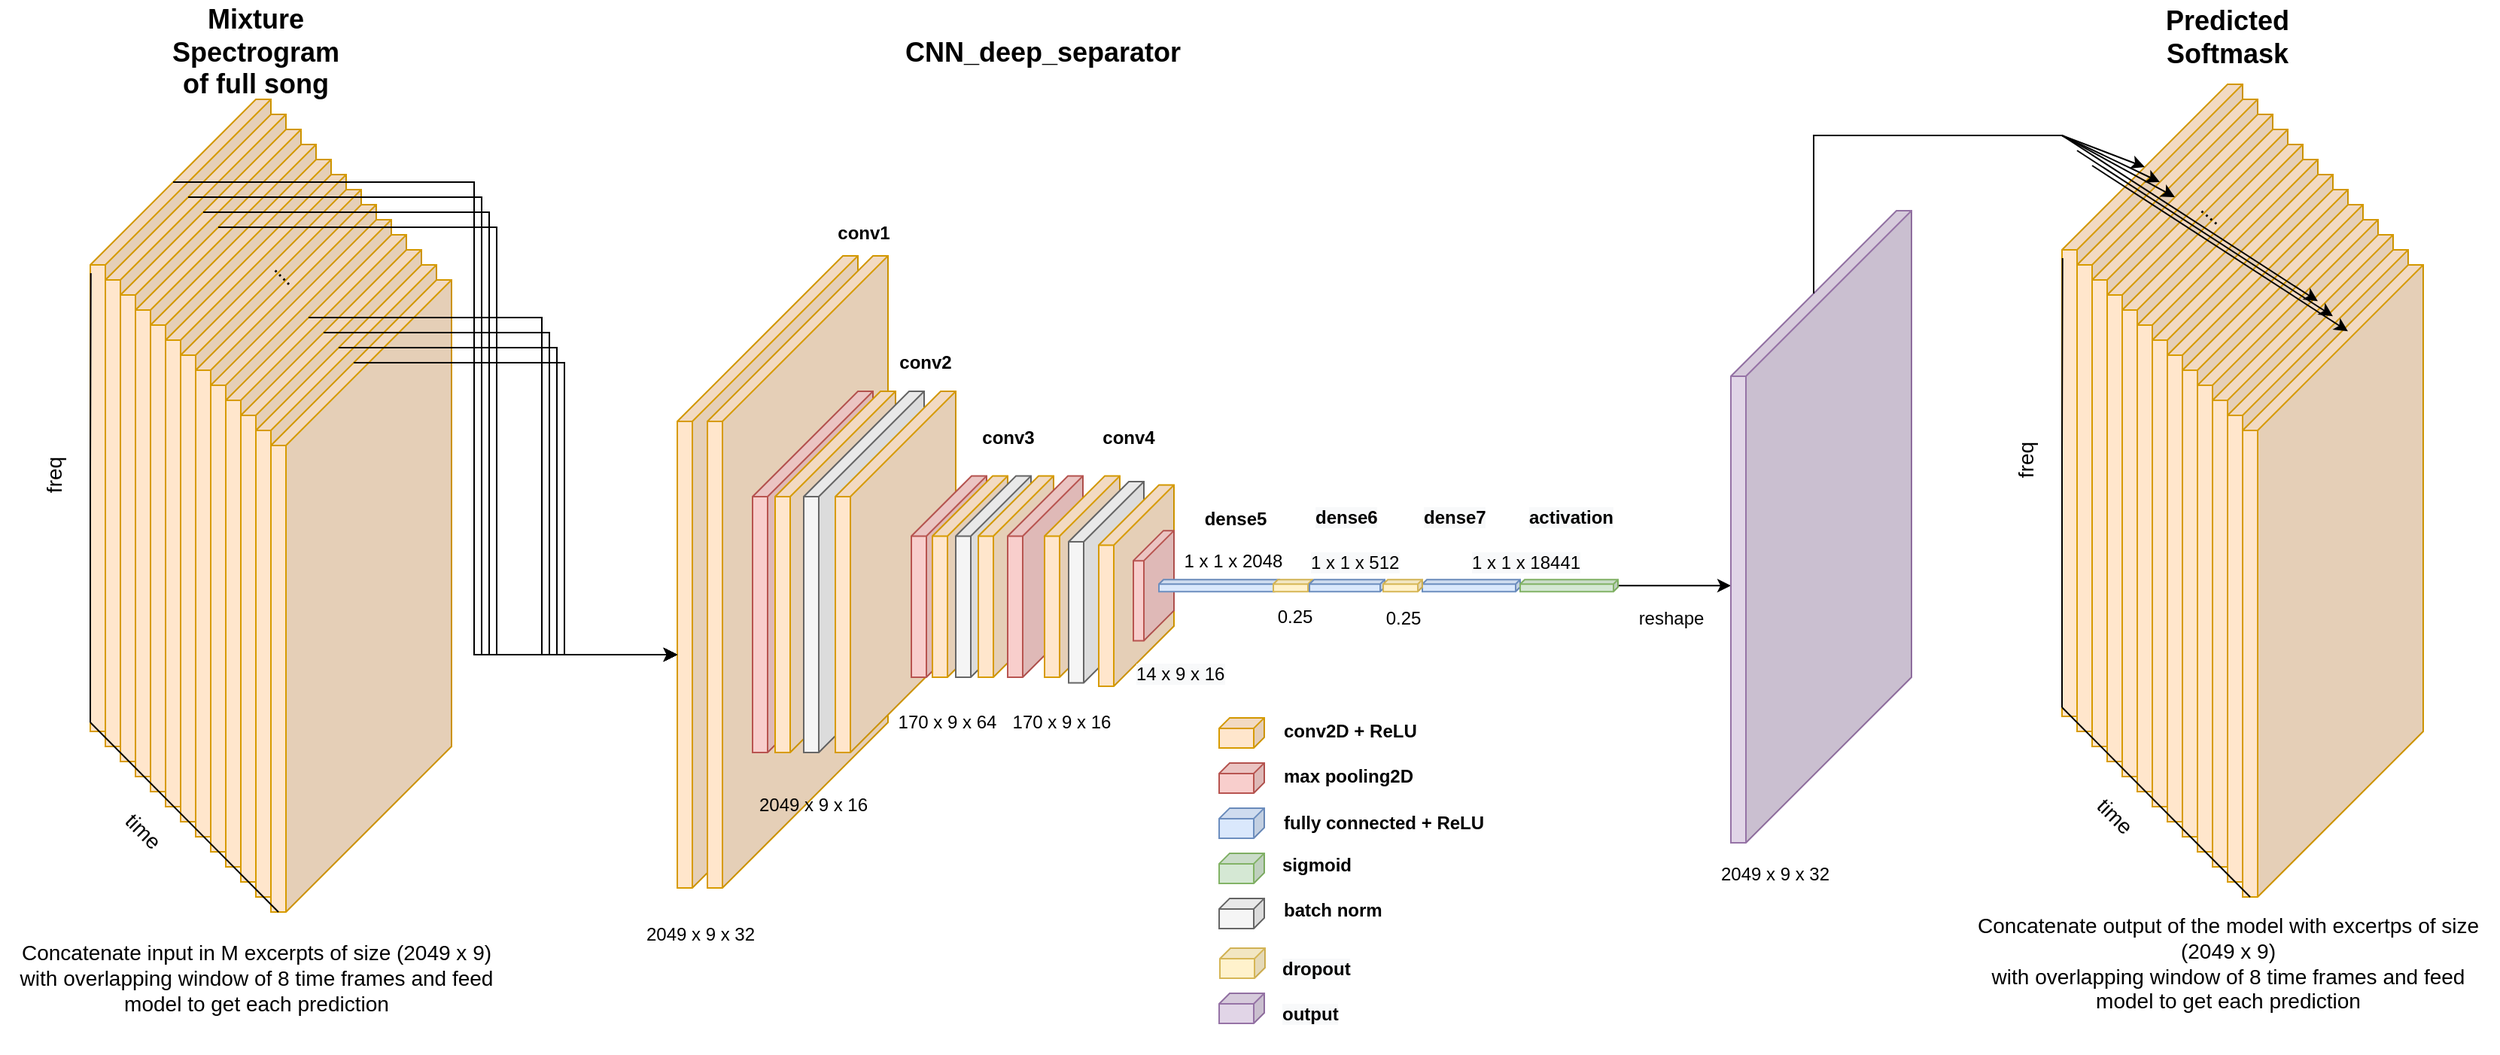 <mxfile version="20.4.0" type="github">
  <diagram id="QJjx0-fPxzvcmYibJWj1" name="Page-1">
    <mxGraphModel dx="3318" dy="2135" grid="1" gridSize="10" guides="1" tooltips="1" connect="1" arrows="1" fold="1" page="1" pageScale="1" pageWidth="1600" pageHeight="1200" math="0" shadow="0">
      <root>
        <mxCell id="0" />
        <mxCell id="1" parent="0" />
        <mxCell id="4f-DMQIj-ya-iA7LCkDa-1" value="" style="shape=cube;whiteSpace=wrap;html=1;boundedLbl=1;backgroundOutline=1;darkOpacity=0.05;darkOpacity2=0.1;size=110;direction=east;flipH=1;fillColor=#ffe6cc;strokeColor=#d79b00;" parent="1" vertex="1">
          <mxGeometry x="380" y="80" width="120" height="420" as="geometry" />
        </mxCell>
        <mxCell id="4f-DMQIj-ya-iA7LCkDa-2" value="" style="shape=cube;whiteSpace=wrap;html=1;boundedLbl=1;backgroundOutline=1;darkOpacity=0.05;darkOpacity2=0.1;size=110;direction=east;flipH=1;fillColor=#ffe6cc;strokeColor=#d79b00;" parent="1" vertex="1">
          <mxGeometry x="400" y="80" width="120" height="420" as="geometry" />
        </mxCell>
        <mxCell id="4f-DMQIj-ya-iA7LCkDa-3" value="" style="shape=cube;whiteSpace=wrap;html=1;boundedLbl=1;backgroundOutline=1;darkOpacity=0.05;darkOpacity2=0.1;size=70;direction=east;flipH=1;fillColor=#f8cecc;strokeColor=#b85450;" parent="1" vertex="1">
          <mxGeometry x="430" y="170" width="80" height="240" as="geometry" />
        </mxCell>
        <mxCell id="4f-DMQIj-ya-iA7LCkDa-4" value="" style="shape=cube;whiteSpace=wrap;html=1;boundedLbl=1;backgroundOutline=1;darkOpacity=0.05;darkOpacity2=0.1;size=70;direction=east;flipH=1;fillColor=#ffe6cc;strokeColor=#d79b00;" parent="1" vertex="1">
          <mxGeometry x="445" y="170" width="80" height="240" as="geometry" />
        </mxCell>
        <mxCell id="4f-DMQIj-ya-iA7LCkDa-5" value="" style="shape=cube;whiteSpace=wrap;html=1;boundedLbl=1;backgroundOutline=1;darkOpacity=0.05;darkOpacity2=0.1;size=70;direction=east;flipH=1;fillColor=#f5f5f5;strokeColor=#666666;fontColor=#333333;" parent="1" vertex="1">
          <mxGeometry x="464" y="170" width="80" height="240" as="geometry" />
        </mxCell>
        <mxCell id="4f-DMQIj-ya-iA7LCkDa-22" value="" style="shape=cube;whiteSpace=wrap;html=1;boundedLbl=1;backgroundOutline=1;darkOpacity=0.05;darkOpacity2=0.1;size=3;direction=east;flipH=1;fillColor=#dae8fc;strokeColor=#6c8ebf;" parent="1" vertex="1">
          <mxGeometry x="875" y="295.14" width="65" height="8" as="geometry" />
        </mxCell>
        <mxCell id="4f-DMQIj-ya-iA7LCkDa-23" value="" style="shape=cube;whiteSpace=wrap;html=1;boundedLbl=1;backgroundOutline=1;darkOpacity=0.05;darkOpacity2=0.1;size=7;direction=east;flipH=1;fillColor=#ffe6cc;strokeColor=#d79b00;" parent="1" vertex="1">
          <mxGeometry x="740" y="386.94" width="30" height="20" as="geometry" />
        </mxCell>
        <mxCell id="4f-DMQIj-ya-iA7LCkDa-24" value="" style="shape=cube;whiteSpace=wrap;html=1;boundedLbl=1;backgroundOutline=1;darkOpacity=0.05;darkOpacity2=0.1;size=7;direction=east;flipH=1;fillColor=#f8cecc;strokeColor=#b85450;" parent="1" vertex="1">
          <mxGeometry x="740" y="416.94" width="30" height="20" as="geometry" />
        </mxCell>
        <mxCell id="4f-DMQIj-ya-iA7LCkDa-26" value="" style="shape=cube;whiteSpace=wrap;html=1;boundedLbl=1;backgroundOutline=1;darkOpacity=0.05;darkOpacity2=0.1;size=7;direction=east;flipH=1;fillColor=#dae8fc;strokeColor=#6c8ebf;" parent="1" vertex="1">
          <mxGeometry x="740" y="446.94" width="30" height="20" as="geometry" />
        </mxCell>
        <mxCell id="4f-DMQIj-ya-iA7LCkDa-28" value="" style="shape=cube;whiteSpace=wrap;html=1;boundedLbl=1;backgroundOutline=1;darkOpacity=0.05;darkOpacity2=0.1;size=7;direction=east;flipH=1;fillColor=#d5e8d4;strokeColor=#82b366;" parent="1" vertex="1">
          <mxGeometry x="740" y="476.94" width="30" height="20" as="geometry" />
        </mxCell>
        <mxCell id="4f-DMQIj-ya-iA7LCkDa-29" value="&lt;b&gt;conv1&lt;/b&gt;" style="text;html=1;strokeColor=none;fillColor=none;align=center;verticalAlign=middle;whiteSpace=wrap;rounded=0;" parent="1" vertex="1">
          <mxGeometry x="484" y="50" width="40" height="30" as="geometry" />
        </mxCell>
        <mxCell id="4f-DMQIj-ya-iA7LCkDa-31" value="&lt;b&gt;conv2&lt;/b&gt;" style="text;html=1;strokeColor=none;fillColor=none;align=center;verticalAlign=middle;whiteSpace=wrap;rounded=0;" parent="1" vertex="1">
          <mxGeometry x="525" y="136" width="40" height="30" as="geometry" />
        </mxCell>
        <mxCell id="4f-DMQIj-ya-iA7LCkDa-32" value="&lt;b&gt;conv3&lt;/b&gt;" style="text;html=1;strokeColor=none;fillColor=none;align=center;verticalAlign=middle;whiteSpace=wrap;rounded=0;" parent="1" vertex="1">
          <mxGeometry x="580" y="186.25" width="40" height="30" as="geometry" />
        </mxCell>
        <mxCell id="4f-DMQIj-ya-iA7LCkDa-33" value="&lt;b&gt;conv4&lt;/b&gt;" style="text;html=1;strokeColor=none;fillColor=none;align=center;verticalAlign=middle;whiteSpace=wrap;rounded=0;" parent="1" vertex="1">
          <mxGeometry x="660" y="186.25" width="40" height="30" as="geometry" />
        </mxCell>
        <mxCell id="4f-DMQIj-ya-iA7LCkDa-35" value="&lt;b&gt;dense5&lt;/b&gt;" style="text;html=1;strokeColor=none;fillColor=none;align=center;verticalAlign=middle;whiteSpace=wrap;rounded=0;" parent="1" vertex="1">
          <mxGeometry x="730.5" y="240" width="40" height="30" as="geometry" />
        </mxCell>
        <mxCell id="4f-DMQIj-ya-iA7LCkDa-38" value="2049 x 9 x 32" style="text;html=1;strokeColor=none;fillColor=none;align=center;verticalAlign=middle;whiteSpace=wrap;rounded=0;" parent="1" vertex="1">
          <mxGeometry x="346" y="516" width="99" height="30" as="geometry" />
        </mxCell>
        <mxCell id="4f-DMQIj-ya-iA7LCkDa-48" value="1 x 1 x 2048" style="text;html=1;strokeColor=none;fillColor=none;align=center;verticalAlign=middle;whiteSpace=wrap;rounded=0;" parent="1" vertex="1">
          <mxGeometry x="700" y="271.13" width="99" height="24" as="geometry" />
        </mxCell>
        <mxCell id="4f-DMQIj-ya-iA7LCkDa-50" value="conv2D + ReLU" style="text;html=1;strokeColor=none;fillColor=none;align=left;verticalAlign=middle;whiteSpace=wrap;rounded=0;fontStyle=1" parent="1" vertex="1">
          <mxGeometry x="781" y="384" width="138" height="23.88" as="geometry" />
        </mxCell>
        <mxCell id="4f-DMQIj-ya-iA7LCkDa-51" value="max pooling2D" style="text;html=1;strokeColor=none;fillColor=none;align=left;verticalAlign=middle;whiteSpace=wrap;rounded=0;fontStyle=1" parent="1" vertex="1">
          <mxGeometry x="781" y="414" width="138" height="23.88" as="geometry" />
        </mxCell>
        <mxCell id="4f-DMQIj-ya-iA7LCkDa-52" value="fully connected + ReLU" style="text;html=1;strokeColor=none;fillColor=none;align=left;verticalAlign=middle;whiteSpace=wrap;rounded=0;fontStyle=1" parent="1" vertex="1">
          <mxGeometry x="781" y="445.06" width="138" height="23.88" as="geometry" />
        </mxCell>
        <mxCell id="4f-DMQIj-ya-iA7LCkDa-53" value="sigmoid" style="text;html=1;strokeColor=none;fillColor=none;align=left;verticalAlign=middle;whiteSpace=wrap;rounded=0;fontStyle=1" parent="1" vertex="1">
          <mxGeometry x="780" y="473.06" width="138" height="23.88" as="geometry" />
        </mxCell>
        <mxCell id="CjmiZZ4pZX1jjcTOvJ7b-1" value="2049 x 9 x 16" style="text;html=1;strokeColor=none;fillColor=none;align=center;verticalAlign=middle;whiteSpace=wrap;rounded=0;" vertex="1" parent="1">
          <mxGeometry x="421" y="430" width="99" height="30" as="geometry" />
        </mxCell>
        <mxCell id="CjmiZZ4pZX1jjcTOvJ7b-2" value="170 x 9 x 64" style="text;html=1;strokeColor=none;fillColor=none;align=center;verticalAlign=middle;whiteSpace=wrap;rounded=0;" vertex="1" parent="1">
          <mxGeometry x="510" y="375" width="99" height="30" as="geometry" />
        </mxCell>
        <mxCell id="CjmiZZ4pZX1jjcTOvJ7b-6" value="" style="shape=cube;whiteSpace=wrap;html=1;boundedLbl=1;backgroundOutline=1;darkOpacity=0.05;darkOpacity2=0.1;size=70;direction=east;flipH=1;fillColor=#ffe6cc;strokeColor=#d79b00;" vertex="1" parent="1">
          <mxGeometry x="485" y="170" width="80" height="240" as="geometry" />
        </mxCell>
        <mxCell id="4f-DMQIj-ya-iA7LCkDa-9" value="" style="shape=cube;whiteSpace=wrap;html=1;boundedLbl=1;backgroundOutline=1;darkOpacity=0.05;darkOpacity2=0.1;size=40;direction=east;flipH=1;fillColor=#f8cecc;strokeColor=#b85450;" parent="1" vertex="1">
          <mxGeometry x="535.5" y="226.25" width="50" height="133.75" as="geometry" />
        </mxCell>
        <mxCell id="CjmiZZ4pZX1jjcTOvJ7b-7" value="" style="shape=cube;whiteSpace=wrap;html=1;boundedLbl=1;backgroundOutline=1;darkOpacity=0.05;darkOpacity2=0.1;size=7;direction=east;flipH=1;fillColor=#f5f5f5;strokeColor=#666666;fontColor=#333333;" vertex="1" parent="1">
          <mxGeometry x="740" y="506.94" width="30" height="20" as="geometry" />
        </mxCell>
        <mxCell id="CjmiZZ4pZX1jjcTOvJ7b-8" value="batch norm" style="text;html=1;strokeColor=none;fillColor=none;align=left;verticalAlign=middle;whiteSpace=wrap;rounded=0;fontStyle=1" vertex="1" parent="1">
          <mxGeometry x="781" y="503.06" width="138" height="23.88" as="geometry" />
        </mxCell>
        <mxCell id="4f-DMQIj-ya-iA7LCkDa-8" value="" style="shape=cube;whiteSpace=wrap;html=1;boundedLbl=1;backgroundOutline=1;darkOpacity=0.05;darkOpacity2=0.1;size=40;direction=east;flipH=1;fillColor=#ffe6cc;strokeColor=#d79b00;" parent="1" vertex="1">
          <mxGeometry x="549.5" y="226.25" width="50" height="133.75" as="geometry" />
        </mxCell>
        <mxCell id="4f-DMQIj-ya-iA7LCkDa-7" value="" style="shape=cube;whiteSpace=wrap;html=1;boundedLbl=1;backgroundOutline=1;darkOpacity=0.05;darkOpacity2=0.1;size=40;direction=east;flipH=1;fillColor=#f5f5f5;strokeColor=#666666;fontColor=#333333;" parent="1" vertex="1">
          <mxGeometry x="565" y="226.25" width="50" height="133.75" as="geometry" />
        </mxCell>
        <mxCell id="CjmiZZ4pZX1jjcTOvJ7b-9" value="" style="shape=cube;whiteSpace=wrap;html=1;boundedLbl=1;backgroundOutline=1;darkOpacity=0.05;darkOpacity2=0.1;size=40;direction=east;flipH=1;fillColor=#ffe6cc;strokeColor=#d79b00;" vertex="1" parent="1">
          <mxGeometry x="580" y="226.25" width="50" height="133.75" as="geometry" />
        </mxCell>
        <mxCell id="4f-DMQIj-ya-iA7LCkDa-6" value="" style="shape=cube;whiteSpace=wrap;html=1;boundedLbl=1;backgroundOutline=1;darkOpacity=0.05;darkOpacity2=0.1;size=40;direction=east;flipH=1;fillColor=#f8cecc;strokeColor=#b85450;" parent="1" vertex="1">
          <mxGeometry x="599.5" y="226.25" width="50" height="133.75" as="geometry" />
        </mxCell>
        <mxCell id="CjmiZZ4pZX1jjcTOvJ7b-13" value="" style="shape=cube;whiteSpace=wrap;html=1;boundedLbl=1;backgroundOutline=1;darkOpacity=0.05;darkOpacity2=0.1;size=40;direction=east;flipH=1;fillColor=#ffe6cc;strokeColor=#d79b00;" vertex="1" parent="1">
          <mxGeometry x="624" y="226.25" width="50" height="133.75" as="geometry" />
        </mxCell>
        <mxCell id="CjmiZZ4pZX1jjcTOvJ7b-16" value="" style="shape=cube;whiteSpace=wrap;html=1;boundedLbl=1;backgroundOutline=1;darkOpacity=0.05;darkOpacity2=0.1;size=40;direction=east;flipH=1;fillColor=#f5f5f5;strokeColor=#666666;fontColor=#333333;" vertex="1" parent="1">
          <mxGeometry x="640" y="230" width="50" height="133.75" as="geometry" />
        </mxCell>
        <mxCell id="CjmiZZ4pZX1jjcTOvJ7b-14" value="" style="shape=cube;whiteSpace=wrap;html=1;boundedLbl=1;backgroundOutline=1;darkOpacity=0.05;darkOpacity2=0.1;size=40;direction=east;flipH=1;fillColor=#ffe6cc;strokeColor=#d79b00;" vertex="1" parent="1">
          <mxGeometry x="660" y="232.26" width="50" height="133.75" as="geometry" />
        </mxCell>
        <mxCell id="CjmiZZ4pZX1jjcTOvJ7b-17" value="170 x 9 x 16" style="text;html=1;strokeColor=none;fillColor=none;align=center;verticalAlign=middle;whiteSpace=wrap;rounded=0;" vertex="1" parent="1">
          <mxGeometry x="585.5" y="375" width="99" height="30" as="geometry" />
        </mxCell>
        <mxCell id="4f-DMQIj-ya-iA7LCkDa-10" value="" style="shape=cube;whiteSpace=wrap;html=1;boundedLbl=1;backgroundOutline=1;darkOpacity=0.05;darkOpacity2=0.1;size=20;direction=east;flipH=1;fillColor=#f8cecc;strokeColor=#b85450;" parent="1" vertex="1">
          <mxGeometry x="683" y="262.57" width="27" height="73.13" as="geometry" />
        </mxCell>
        <mxCell id="CjmiZZ4pZX1jjcTOvJ7b-18" value="&lt;span style=&quot;color: rgb(0, 0, 0); font-family: Helvetica; font-size: 12px; font-style: normal; font-variant-ligatures: normal; font-variant-caps: normal; font-weight: 400; letter-spacing: normal; orphans: 2; text-align: center; text-indent: 0px; text-transform: none; widows: 2; word-spacing: 0px; -webkit-text-stroke-width: 0px; background-color: rgb(248, 249, 250); text-decoration-thickness: initial; text-decoration-style: initial; text-decoration-color: initial; float: none; display: inline !important;&quot;&gt;14 x 9 x 16&lt;/span&gt;" style="text;whiteSpace=wrap;html=1;fontSize=12;fontFamily=Helvetica;fontColor=default;" vertex="1" parent="1">
          <mxGeometry x="683" y="344" width="100" height="40" as="geometry" />
        </mxCell>
        <mxCell id="4f-DMQIj-ya-iA7LCkDa-20" value="" style="shape=cube;whiteSpace=wrap;html=1;boundedLbl=1;backgroundOutline=1;darkOpacity=0.05;darkOpacity2=0.1;size=3;direction=east;flipH=1;fillColor=#dae8fc;strokeColor=#6c8ebf;" parent="1" vertex="1">
          <mxGeometry x="700" y="295.14" width="80" height="8" as="geometry" />
        </mxCell>
        <mxCell id="CjmiZZ4pZX1jjcTOvJ7b-23" value="&lt;b style=&quot;color: rgb(0, 0, 0); font-family: Helvetica; font-size: 12px; font-style: normal; font-variant-ligatures: normal; font-variant-caps: normal; letter-spacing: normal; orphans: 2; text-align: center; text-indent: 0px; text-transform: none; widows: 2; word-spacing: 0px; -webkit-text-stroke-width: 0px; background-color: rgb(248, 249, 250); text-decoration-thickness: initial; text-decoration-style: initial; text-decoration-color: initial;&quot;&gt;dense6&lt;/b&gt;" style="text;whiteSpace=wrap;html=1;fontSize=12;fontFamily=Helvetica;fontColor=default;" vertex="1" parent="1">
          <mxGeometry x="802" y="240" width="70" height="40" as="geometry" />
        </mxCell>
        <mxCell id="CjmiZZ4pZX1jjcTOvJ7b-24" value="&lt;b style=&quot;color: rgb(0, 0, 0); font-family: Helvetica; font-size: 12px; font-style: normal; font-variant-ligatures: normal; font-variant-caps: normal; letter-spacing: normal; orphans: 2; text-align: center; text-indent: 0px; text-transform: none; widows: 2; word-spacing: 0px; -webkit-text-stroke-width: 0px; background-color: rgb(248, 249, 250); text-decoration-thickness: initial; text-decoration-style: initial; text-decoration-color: initial;&quot;&gt;dense7&lt;/b&gt;" style="text;whiteSpace=wrap;html=1;fontSize=12;fontFamily=Helvetica;fontColor=default;" vertex="1" parent="1">
          <mxGeometry x="874" y="240" width="70" height="40" as="geometry" />
        </mxCell>
        <mxCell id="CjmiZZ4pZX1jjcTOvJ7b-27" value="&lt;span style=&quot;color: rgb(0, 0, 0); font-family: Helvetica; font-size: 12px; font-style: normal; font-variant-ligatures: normal; font-variant-caps: normal; font-weight: 400; letter-spacing: normal; orphans: 2; text-align: center; text-indent: 0px; text-transform: none; widows: 2; word-spacing: 0px; -webkit-text-stroke-width: 0px; background-color: rgb(248, 249, 250); text-decoration-thickness: initial; text-decoration-style: initial; text-decoration-color: initial; float: none; display: inline !important;&quot;&gt;1 x 1 x 18441&lt;/span&gt;" style="text;whiteSpace=wrap;html=1;fontSize=12;fontFamily=Helvetica;fontColor=default;" vertex="1" parent="1">
          <mxGeometry x="906" y="270" width="75" height="40" as="geometry" />
        </mxCell>
        <mxCell id="CjmiZZ4pZX1jjcTOvJ7b-36" style="edgeStyle=orthogonalEdgeStyle;rounded=0;orthogonalLoop=1;jettySize=auto;html=1;fontFamily=Helvetica;fontSize=12;fontColor=default;" edge="1" parent="1" source="CjmiZZ4pZX1jjcTOvJ7b-33">
          <mxGeometry relative="1" as="geometry">
            <mxPoint x="1080" y="299.14" as="targetPoint" />
          </mxGeometry>
        </mxCell>
        <mxCell id="CjmiZZ4pZX1jjcTOvJ7b-33" value="" style="shape=cube;whiteSpace=wrap;html=1;boundedLbl=1;backgroundOutline=1;darkOpacity=0.05;darkOpacity2=0.1;size=3;direction=east;flipH=1;fillColor=#d5e8d4;strokeColor=#82b366;" vertex="1" parent="1">
          <mxGeometry x="940" y="295.14" width="65" height="8" as="geometry" />
        </mxCell>
        <mxCell id="CjmiZZ4pZX1jjcTOvJ7b-35" value="&lt;b style=&quot;color: rgb(0, 0, 0); font-family: Helvetica; font-size: 12px; font-style: normal; font-variant-ligatures: normal; font-variant-caps: normal; letter-spacing: normal; orphans: 2; text-align: center; text-indent: 0px; text-transform: none; widows: 2; word-spacing: 0px; -webkit-text-stroke-width: 0px; background-color: rgb(248, 249, 250); text-decoration-thickness: initial; text-decoration-style: initial; text-decoration-color: initial;&quot;&gt;activation&lt;/b&gt;" style="text;whiteSpace=wrap;html=1;fontSize=12;fontFamily=Helvetica;fontColor=default;" vertex="1" parent="1">
          <mxGeometry x="944" y="240" width="70" height="40" as="geometry" />
        </mxCell>
        <mxCell id="CjmiZZ4pZX1jjcTOvJ7b-37" value="reshape" style="text;html=1;align=center;verticalAlign=middle;resizable=0;points=[];autosize=1;strokeColor=none;fillColor=none;fontSize=12;fontFamily=Helvetica;fontColor=default;" vertex="1" parent="1">
          <mxGeometry x="1005" y="305.7" width="70" height="30" as="geometry" />
        </mxCell>
        <mxCell id="CjmiZZ4pZX1jjcTOvJ7b-38" value="" style="shape=cube;whiteSpace=wrap;html=1;boundedLbl=1;backgroundOutline=1;darkOpacity=0.05;darkOpacity2=0.1;size=110;direction=east;flipH=1;fillColor=#e1d5e7;strokeColor=#9673a6;" vertex="1" parent="1">
          <mxGeometry x="1080" y="50" width="120" height="420" as="geometry" />
        </mxCell>
        <mxCell id="CjmiZZ4pZX1jjcTOvJ7b-39" value="" style="shape=cube;whiteSpace=wrap;html=1;boundedLbl=1;backgroundOutline=1;darkOpacity=0.05;darkOpacity2=0.1;size=7;direction=east;flipH=1;fillColor=#e1d5e7;strokeColor=#9673a6;" vertex="1" parent="1">
          <mxGeometry x="740" y="570" width="30" height="20" as="geometry" />
        </mxCell>
        <mxCell id="CjmiZZ4pZX1jjcTOvJ7b-40" value="&lt;span style=&quot;color: rgb(0, 0, 0); font-family: Helvetica; font-size: 12px; font-style: normal; font-variant-ligatures: normal; font-variant-caps: normal; font-weight: 700; letter-spacing: normal; orphans: 2; text-align: left; text-indent: 0px; text-transform: none; widows: 2; word-spacing: 0px; -webkit-text-stroke-width: 0px; background-color: rgb(248, 249, 250); text-decoration-thickness: initial; text-decoration-style: initial; text-decoration-color: initial; float: none; display: inline !important;&quot;&gt;output&lt;/span&gt;" style="text;whiteSpace=wrap;html=1;fontSize=12;fontFamily=Helvetica;fontColor=default;" vertex="1" parent="1">
          <mxGeometry x="780" y="570" width="100" height="40" as="geometry" />
        </mxCell>
        <mxCell id="CjmiZZ4pZX1jjcTOvJ7b-42" value="" style="shape=cube;whiteSpace=wrap;html=1;boundedLbl=1;backgroundOutline=1;darkOpacity=0.05;darkOpacity2=0.1;size=3;direction=east;flipH=1;fillColor=#fff2cc;strokeColor=#d6b656;" vertex="1" parent="1">
          <mxGeometry x="776" y="295.14" width="26" height="8" as="geometry" />
        </mxCell>
        <mxCell id="CjmiZZ4pZX1jjcTOvJ7b-22" value="&lt;span style=&quot;color: rgb(0, 0, 0); font-family: Helvetica; font-size: 12px; font-style: normal; font-variant-ligatures: normal; font-variant-caps: normal; font-weight: 400; letter-spacing: normal; orphans: 2; text-align: center; text-indent: 0px; text-transform: none; widows: 2; word-spacing: 0px; -webkit-text-stroke-width: 0px; background-color: rgb(248, 249, 250); text-decoration-thickness: initial; text-decoration-style: initial; text-decoration-color: initial; float: none; display: inline !important;&quot;&gt;1 x 1 x 512&lt;/span&gt;" style="text;whiteSpace=wrap;html=1;fontSize=12;fontFamily=Helvetica;fontColor=default;" vertex="1" parent="1">
          <mxGeometry x="799" y="270" width="100" height="20" as="geometry" />
        </mxCell>
        <mxCell id="4f-DMQIj-ya-iA7LCkDa-21" value="" style="shape=cube;whiteSpace=wrap;html=1;boundedLbl=1;backgroundOutline=1;darkOpacity=0.05;darkOpacity2=0.1;size=3;direction=east;flipH=1;fillColor=#dae8fc;strokeColor=#6c8ebf;" parent="1" vertex="1">
          <mxGeometry x="800" y="295.14" width="50" height="8" as="geometry" />
        </mxCell>
        <mxCell id="CjmiZZ4pZX1jjcTOvJ7b-43" value="" style="shape=cube;whiteSpace=wrap;html=1;boundedLbl=1;backgroundOutline=1;darkOpacity=0.05;darkOpacity2=0.1;size=7;direction=east;flipH=1;fillColor=#fff2cc;strokeColor=#d6b656;" vertex="1" parent="1">
          <mxGeometry x="740.5" y="540" width="30" height="20" as="geometry" />
        </mxCell>
        <mxCell id="CjmiZZ4pZX1jjcTOvJ7b-44" value="&lt;span style=&quot;color: rgb(0, 0, 0); font-family: Helvetica; font-size: 12px; font-style: normal; font-variant-ligatures: normal; font-variant-caps: normal; font-weight: 700; letter-spacing: normal; orphans: 2; text-align: left; text-indent: 0px; text-transform: none; widows: 2; word-spacing: 0px; -webkit-text-stroke-width: 0px; background-color: rgb(248, 249, 250); text-decoration-thickness: initial; text-decoration-style: initial; text-decoration-color: initial; float: none; display: inline !important;&quot;&gt;dropout&lt;/span&gt;" style="text;whiteSpace=wrap;html=1;fontSize=12;fontFamily=Helvetica;fontColor=default;" vertex="1" parent="1">
          <mxGeometry x="780" y="540" width="100" height="40" as="geometry" />
        </mxCell>
        <mxCell id="CjmiZZ4pZX1jjcTOvJ7b-45" value="" style="shape=cube;whiteSpace=wrap;html=1;boundedLbl=1;backgroundOutline=1;darkOpacity=0.05;darkOpacity2=0.1;size=3;direction=east;flipH=1;fillColor=#fff2cc;strokeColor=#d6b656;" vertex="1" parent="1">
          <mxGeometry x="849" y="295.13" width="26" height="8" as="geometry" />
        </mxCell>
        <mxCell id="CjmiZZ4pZX1jjcTOvJ7b-46" value="0.25" style="text;html=1;align=center;verticalAlign=middle;resizable=0;points=[];autosize=1;strokeColor=none;fillColor=none;fontSize=12;fontFamily=Helvetica;fontColor=default;" vertex="1" parent="1">
          <mxGeometry x="765" y="305" width="50" height="30" as="geometry" />
        </mxCell>
        <mxCell id="CjmiZZ4pZX1jjcTOvJ7b-47" value="0.25" style="text;html=1;align=center;verticalAlign=middle;resizable=0;points=[];autosize=1;strokeColor=none;fillColor=none;fontSize=12;fontFamily=Helvetica;fontColor=default;" vertex="1" parent="1">
          <mxGeometry x="837" y="305.7" width="50" height="30" as="geometry" />
        </mxCell>
        <mxCell id="CjmiZZ4pZX1jjcTOvJ7b-48" value="" style="shape=cube;whiteSpace=wrap;html=1;boundedLbl=1;backgroundOutline=1;darkOpacity=0.05;darkOpacity2=0.1;size=110;direction=east;flipH=1;fillColor=#ffe6cc;strokeColor=#d79b00;" vertex="1" parent="1">
          <mxGeometry x="-10" y="-24.0" width="120" height="420" as="geometry" />
        </mxCell>
        <mxCell id="CjmiZZ4pZX1jjcTOvJ7b-67" value="" style="shape=cube;whiteSpace=wrap;html=1;boundedLbl=1;backgroundOutline=1;darkOpacity=0.05;darkOpacity2=0.1;size=110;direction=east;flipH=1;fillColor=#ffe6cc;strokeColor=#d79b00;" vertex="1" parent="1">
          <mxGeometry y="-14.0" width="120" height="420" as="geometry" />
        </mxCell>
        <mxCell id="CjmiZZ4pZX1jjcTOvJ7b-68" value="" style="shape=cube;whiteSpace=wrap;html=1;boundedLbl=1;backgroundOutline=1;darkOpacity=0.05;darkOpacity2=0.1;size=110;direction=east;flipH=1;fillColor=#ffe6cc;strokeColor=#d79b00;" vertex="1" parent="1">
          <mxGeometry x="10" y="-4.0" width="120" height="420" as="geometry" />
        </mxCell>
        <mxCell id="CjmiZZ4pZX1jjcTOvJ7b-69" value="" style="shape=cube;whiteSpace=wrap;html=1;boundedLbl=1;backgroundOutline=1;darkOpacity=0.05;darkOpacity2=0.1;size=110;direction=east;flipH=1;fillColor=#ffe6cc;strokeColor=#d79b00;" vertex="1" parent="1">
          <mxGeometry x="20" y="6.0" width="120" height="420" as="geometry" />
        </mxCell>
        <mxCell id="CjmiZZ4pZX1jjcTOvJ7b-70" value="" style="shape=cube;whiteSpace=wrap;html=1;boundedLbl=1;backgroundOutline=1;darkOpacity=0.05;darkOpacity2=0.1;size=110;direction=east;flipH=1;fillColor=#ffe6cc;strokeColor=#d79b00;" vertex="1" parent="1">
          <mxGeometry x="30" y="16.0" width="120" height="420" as="geometry" />
        </mxCell>
        <mxCell id="CjmiZZ4pZX1jjcTOvJ7b-71" value="" style="shape=cube;whiteSpace=wrap;html=1;boundedLbl=1;backgroundOutline=1;darkOpacity=0.05;darkOpacity2=0.1;size=110;direction=east;flipH=1;fillColor=#ffe6cc;strokeColor=#d79b00;" vertex="1" parent="1">
          <mxGeometry x="40" y="26.0" width="120" height="420" as="geometry" />
        </mxCell>
        <mxCell id="CjmiZZ4pZX1jjcTOvJ7b-72" value="" style="shape=cube;whiteSpace=wrap;html=1;boundedLbl=1;backgroundOutline=1;darkOpacity=0.05;darkOpacity2=0.1;size=110;direction=east;flipH=1;fillColor=#ffe6cc;strokeColor=#d79b00;" vertex="1" parent="1">
          <mxGeometry x="50" y="36.0" width="120" height="420" as="geometry" />
        </mxCell>
        <mxCell id="CjmiZZ4pZX1jjcTOvJ7b-73" value="" style="shape=cube;whiteSpace=wrap;html=1;boundedLbl=1;backgroundOutline=1;darkOpacity=0.05;darkOpacity2=0.1;size=110;direction=east;flipH=1;fillColor=#ffe6cc;strokeColor=#d79b00;" vertex="1" parent="1">
          <mxGeometry x="60" y="46.0" width="120" height="420" as="geometry" />
        </mxCell>
        <mxCell id="CjmiZZ4pZX1jjcTOvJ7b-74" value="" style="shape=cube;whiteSpace=wrap;html=1;boundedLbl=1;backgroundOutline=1;darkOpacity=0.05;darkOpacity2=0.1;size=110;direction=east;flipH=1;fillColor=#ffe6cc;strokeColor=#d79b00;" vertex="1" parent="1">
          <mxGeometry x="70" y="56.0" width="120" height="420" as="geometry" />
        </mxCell>
        <mxCell id="CjmiZZ4pZX1jjcTOvJ7b-75" value="" style="shape=cube;whiteSpace=wrap;html=1;boundedLbl=1;backgroundOutline=1;darkOpacity=0.05;darkOpacity2=0.1;size=110;direction=east;flipH=1;fillColor=#ffe6cc;strokeColor=#d79b00;" vertex="1" parent="1">
          <mxGeometry x="80" y="66.0" width="120" height="420" as="geometry" />
        </mxCell>
        <mxCell id="CjmiZZ4pZX1jjcTOvJ7b-76" value="" style="shape=cube;whiteSpace=wrap;html=1;boundedLbl=1;backgroundOutline=1;darkOpacity=0.05;darkOpacity2=0.1;size=110;direction=east;flipH=1;fillColor=#ffe6cc;strokeColor=#d79b00;" vertex="1" parent="1">
          <mxGeometry x="90" y="76.0" width="120" height="420" as="geometry" />
        </mxCell>
        <mxCell id="CjmiZZ4pZX1jjcTOvJ7b-77" value="" style="shape=cube;whiteSpace=wrap;html=1;boundedLbl=1;backgroundOutline=1;darkOpacity=0.05;darkOpacity2=0.1;size=110;direction=east;flipH=1;fillColor=#ffe6cc;strokeColor=#d79b00;" vertex="1" parent="1">
          <mxGeometry x="100" y="86.0" width="120" height="420" as="geometry" />
        </mxCell>
        <mxCell id="CjmiZZ4pZX1jjcTOvJ7b-78" value="" style="shape=cube;whiteSpace=wrap;html=1;boundedLbl=1;backgroundOutline=1;darkOpacity=0.05;darkOpacity2=0.1;size=110;direction=east;flipH=1;fillColor=#ffe6cc;strokeColor=#d79b00;" vertex="1" parent="1">
          <mxGeometry x="110" y="96.0" width="120" height="420" as="geometry" />
        </mxCell>
        <mxCell id="CjmiZZ4pZX1jjcTOvJ7b-79" value="&lt;b&gt;&lt;font style=&quot;font-size: 18px;&quot;&gt;Mixture Spectrogram of full song&lt;/font&gt;&lt;/b&gt;" style="text;html=1;strokeColor=none;fillColor=none;align=center;verticalAlign=middle;whiteSpace=wrap;rounded=0;" vertex="1" parent="1">
          <mxGeometry x="40" y="-80" width="120" height="50" as="geometry" />
        </mxCell>
        <mxCell id="CjmiZZ4pZX1jjcTOvJ7b-80" value="&lt;font style=&quot;font-size: 14px;&quot;&gt;freq&lt;/font&gt;" style="text;html=1;align=center;verticalAlign=middle;resizable=0;points=[];autosize=1;strokeColor=none;fillColor=none;fontSize=18;fontFamily=Helvetica;fontColor=default;rotation=-90;" vertex="1" parent="1">
          <mxGeometry x="-60" y="206" width="50" height="40" as="geometry" />
        </mxCell>
        <mxCell id="CjmiZZ4pZX1jjcTOvJ7b-83" value="time" style="text;html=1;align=center;verticalAlign=middle;resizable=0;points=[];autosize=1;strokeColor=none;fillColor=none;fontSize=14;fontFamily=Helvetica;fontColor=default;rotation=45;" vertex="1" parent="1">
          <mxGeometry y="446.94" width="50" height="30" as="geometry" />
        </mxCell>
        <mxCell id="CjmiZZ4pZX1jjcTOvJ7b-84" value="Concatenate input in M excerpts of size (2049 x 9)&lt;br&gt;with overlapping window of 8 time frames and feed &lt;br&gt;model to get each prediction" style="text;html=1;align=center;verticalAlign=middle;resizable=0;points=[];autosize=1;strokeColor=none;fillColor=none;fontSize=14;fontFamily=Helvetica;fontColor=default;" vertex="1" parent="1">
          <mxGeometry x="-70" y="530" width="340" height="60" as="geometry" />
        </mxCell>
        <mxCell id="CjmiZZ4pZX1jjcTOvJ7b-85" style="edgeStyle=orthogonalEdgeStyle;rounded=0;orthogonalLoop=1;jettySize=auto;html=1;exitX=0;exitY=0;exitDx=65;exitDy=55;exitPerimeter=0;entryX=0;entryY=0;entryDx=120;entryDy=265;entryPerimeter=0;fontFamily=Helvetica;fontSize=14;fontColor=default;" edge="1" parent="1" source="CjmiZZ4pZX1jjcTOvJ7b-48" target="4f-DMQIj-ya-iA7LCkDa-1">
          <mxGeometry relative="1" as="geometry" />
        </mxCell>
        <mxCell id="CjmiZZ4pZX1jjcTOvJ7b-87" style="edgeStyle=orthogonalEdgeStyle;rounded=0;orthogonalLoop=1;jettySize=auto;html=1;exitX=0;exitY=0;exitDx=65;exitDy=55;exitPerimeter=0;entryX=0;entryY=0;entryDx=120;entryDy=265;entryPerimeter=0;fontFamily=Helvetica;fontSize=14;fontColor=default;" edge="1" parent="1" source="CjmiZZ4pZX1jjcTOvJ7b-67" target="4f-DMQIj-ya-iA7LCkDa-1">
          <mxGeometry relative="1" as="geometry" />
        </mxCell>
        <mxCell id="CjmiZZ4pZX1jjcTOvJ7b-88" value="...." style="text;html=1;align=center;verticalAlign=middle;resizable=0;points=[];autosize=1;strokeColor=none;fillColor=none;fontSize=14;fontFamily=Helvetica;fontColor=default;rotation=45;" vertex="1" parent="1">
          <mxGeometry x="100" y="76" width="40" height="30" as="geometry" />
        </mxCell>
        <mxCell id="CjmiZZ4pZX1jjcTOvJ7b-92" style="edgeStyle=orthogonalEdgeStyle;rounded=0;orthogonalLoop=1;jettySize=auto;html=1;exitX=0;exitY=0;exitDx=65;exitDy=55;exitPerimeter=0;entryX=0;entryY=0;entryDx=120;entryDy=265;entryPerimeter=0;fontFamily=Helvetica;fontSize=14;fontColor=default;" edge="1" parent="1" source="CjmiZZ4pZX1jjcTOvJ7b-78" target="4f-DMQIj-ya-iA7LCkDa-1">
          <mxGeometry relative="1" as="geometry" />
        </mxCell>
        <mxCell id="CjmiZZ4pZX1jjcTOvJ7b-91" style="edgeStyle=orthogonalEdgeStyle;rounded=0;orthogonalLoop=1;jettySize=auto;html=1;exitX=0;exitY=0;exitDx=65;exitDy=55;exitPerimeter=0;entryX=0;entryY=0;entryDx=120;entryDy=265;entryPerimeter=0;fontFamily=Helvetica;fontSize=14;fontColor=default;" edge="1" parent="1" source="CjmiZZ4pZX1jjcTOvJ7b-77" target="4f-DMQIj-ya-iA7LCkDa-1">
          <mxGeometry relative="1" as="geometry" />
        </mxCell>
        <mxCell id="CjmiZZ4pZX1jjcTOvJ7b-90" style="edgeStyle=orthogonalEdgeStyle;rounded=0;orthogonalLoop=1;jettySize=auto;html=1;exitX=0;exitY=0;exitDx=65;exitDy=55;exitPerimeter=0;entryX=0;entryY=0;entryDx=120;entryDy=265;entryPerimeter=0;fontFamily=Helvetica;fontSize=14;fontColor=default;" edge="1" parent="1" source="CjmiZZ4pZX1jjcTOvJ7b-76" target="4f-DMQIj-ya-iA7LCkDa-1">
          <mxGeometry relative="1" as="geometry" />
        </mxCell>
        <mxCell id="CjmiZZ4pZX1jjcTOvJ7b-89" style="edgeStyle=orthogonalEdgeStyle;rounded=0;orthogonalLoop=1;jettySize=auto;html=1;exitX=0;exitY=0;exitDx=65;exitDy=55;exitPerimeter=0;entryX=0;entryY=0;entryDx=120;entryDy=265;entryPerimeter=0;fontFamily=Helvetica;fontSize=14;fontColor=default;" edge="1" parent="1" source="CjmiZZ4pZX1jjcTOvJ7b-75" target="4f-DMQIj-ya-iA7LCkDa-1">
          <mxGeometry relative="1" as="geometry" />
        </mxCell>
        <mxCell id="CjmiZZ4pZX1jjcTOvJ7b-93" style="edgeStyle=orthogonalEdgeStyle;rounded=0;orthogonalLoop=1;jettySize=auto;html=1;exitX=0;exitY=0;exitDx=65;exitDy=55;exitPerimeter=0;entryX=0;entryY=0;entryDx=120;entryDy=265;entryPerimeter=0;fontFamily=Helvetica;fontSize=14;fontColor=default;" edge="1" parent="1" source="CjmiZZ4pZX1jjcTOvJ7b-69" target="4f-DMQIj-ya-iA7LCkDa-1">
          <mxGeometry relative="1" as="geometry" />
        </mxCell>
        <mxCell id="CjmiZZ4pZX1jjcTOvJ7b-94" style="edgeStyle=orthogonalEdgeStyle;rounded=0;orthogonalLoop=1;jettySize=auto;html=1;exitX=0;exitY=0;exitDx=65;exitDy=55;exitPerimeter=0;entryX=0;entryY=0;entryDx=120;entryDy=265;entryPerimeter=0;fontFamily=Helvetica;fontSize=14;fontColor=default;" edge="1" parent="1" source="CjmiZZ4pZX1jjcTOvJ7b-68" target="4f-DMQIj-ya-iA7LCkDa-1">
          <mxGeometry relative="1" as="geometry" />
        </mxCell>
        <mxCell id="CjmiZZ4pZX1jjcTOvJ7b-95" value="" style="endArrow=none;html=1;rounded=0;fontFamily=Helvetica;fontSize=14;fontColor=default;entryX=0.997;entryY=0.275;entryDx=0;entryDy=0;entryPerimeter=0;" edge="1" parent="1" target="CjmiZZ4pZX1jjcTOvJ7b-48">
          <mxGeometry width="50" height="50" relative="1" as="geometry">
            <mxPoint x="-10" y="390" as="sourcePoint" />
            <mxPoint x="680" y="250" as="targetPoint" />
            <Array as="points">
              <mxPoint x="-10" y="220" />
            </Array>
          </mxGeometry>
        </mxCell>
        <mxCell id="CjmiZZ4pZX1jjcTOvJ7b-96" value="" style="endArrow=none;html=1;rounded=0;fontFamily=Helvetica;fontSize=14;fontColor=default;entryX=0;entryY=0;entryDx=115;entryDy=420;entryPerimeter=0;" edge="1" parent="1" target="CjmiZZ4pZX1jjcTOvJ7b-78">
          <mxGeometry width="50" height="50" relative="1" as="geometry">
            <mxPoint x="-10" y="390" as="sourcePoint" />
            <mxPoint x="680" y="250" as="targetPoint" />
          </mxGeometry>
        </mxCell>
        <mxCell id="CjmiZZ4pZX1jjcTOvJ7b-97" value="&lt;b&gt;&lt;font style=&quot;font-size: 18px;&quot;&gt;CNN_deep_separator&lt;/font&gt;&lt;/b&gt;" style="text;html=1;strokeColor=none;fillColor=none;align=center;verticalAlign=middle;whiteSpace=wrap;rounded=0;" vertex="1" parent="1">
          <mxGeometry x="563" y="-80" width="120" height="50" as="geometry" />
        </mxCell>
        <mxCell id="CjmiZZ4pZX1jjcTOvJ7b-98" value="" style="shape=cube;whiteSpace=wrap;html=1;boundedLbl=1;backgroundOutline=1;darkOpacity=0.05;darkOpacity2=0.1;size=110;direction=east;flipH=1;fillColor=#ffe6cc;strokeColor=#d79b00;" vertex="1" parent="1">
          <mxGeometry x="1300" y="-34.0" width="120" height="420" as="geometry" />
        </mxCell>
        <mxCell id="CjmiZZ4pZX1jjcTOvJ7b-99" value="" style="shape=cube;whiteSpace=wrap;html=1;boundedLbl=1;backgroundOutline=1;darkOpacity=0.05;darkOpacity2=0.1;size=110;direction=east;flipH=1;fillColor=#ffe6cc;strokeColor=#d79b00;" vertex="1" parent="1">
          <mxGeometry x="1310" y="-24.0" width="120" height="420" as="geometry" />
        </mxCell>
        <mxCell id="CjmiZZ4pZX1jjcTOvJ7b-100" value="" style="shape=cube;whiteSpace=wrap;html=1;boundedLbl=1;backgroundOutline=1;darkOpacity=0.05;darkOpacity2=0.1;size=110;direction=east;flipH=1;fillColor=#ffe6cc;strokeColor=#d79b00;" vertex="1" parent="1">
          <mxGeometry x="1320" y="-14.0" width="120" height="420" as="geometry" />
        </mxCell>
        <mxCell id="CjmiZZ4pZX1jjcTOvJ7b-101" value="" style="shape=cube;whiteSpace=wrap;html=1;boundedLbl=1;backgroundOutline=1;darkOpacity=0.05;darkOpacity2=0.1;size=110;direction=east;flipH=1;fillColor=#ffe6cc;strokeColor=#d79b00;" vertex="1" parent="1">
          <mxGeometry x="1330" y="-4.0" width="120" height="420" as="geometry" />
        </mxCell>
        <mxCell id="CjmiZZ4pZX1jjcTOvJ7b-102" value="" style="shape=cube;whiteSpace=wrap;html=1;boundedLbl=1;backgroundOutline=1;darkOpacity=0.05;darkOpacity2=0.1;size=110;direction=east;flipH=1;fillColor=#ffe6cc;strokeColor=#d79b00;" vertex="1" parent="1">
          <mxGeometry x="1340" y="6.0" width="120" height="420" as="geometry" />
        </mxCell>
        <mxCell id="CjmiZZ4pZX1jjcTOvJ7b-103" value="" style="shape=cube;whiteSpace=wrap;html=1;boundedLbl=1;backgroundOutline=1;darkOpacity=0.05;darkOpacity2=0.1;size=110;direction=east;flipH=1;fillColor=#ffe6cc;strokeColor=#d79b00;" vertex="1" parent="1">
          <mxGeometry x="1350" y="16.0" width="120" height="420" as="geometry" />
        </mxCell>
        <mxCell id="CjmiZZ4pZX1jjcTOvJ7b-104" value="" style="shape=cube;whiteSpace=wrap;html=1;boundedLbl=1;backgroundOutline=1;darkOpacity=0.05;darkOpacity2=0.1;size=110;direction=east;flipH=1;fillColor=#ffe6cc;strokeColor=#d79b00;" vertex="1" parent="1">
          <mxGeometry x="1360" y="26.0" width="120" height="420" as="geometry" />
        </mxCell>
        <mxCell id="CjmiZZ4pZX1jjcTOvJ7b-105" value="" style="shape=cube;whiteSpace=wrap;html=1;boundedLbl=1;backgroundOutline=1;darkOpacity=0.05;darkOpacity2=0.1;size=110;direction=east;flipH=1;fillColor=#ffe6cc;strokeColor=#d79b00;" vertex="1" parent="1">
          <mxGeometry x="1370" y="36.0" width="120" height="420" as="geometry" />
        </mxCell>
        <mxCell id="CjmiZZ4pZX1jjcTOvJ7b-106" value="" style="shape=cube;whiteSpace=wrap;html=1;boundedLbl=1;backgroundOutline=1;darkOpacity=0.05;darkOpacity2=0.1;size=110;direction=east;flipH=1;fillColor=#ffe6cc;strokeColor=#d79b00;" vertex="1" parent="1">
          <mxGeometry x="1380" y="46.0" width="120" height="420" as="geometry" />
        </mxCell>
        <mxCell id="CjmiZZ4pZX1jjcTOvJ7b-107" value="" style="shape=cube;whiteSpace=wrap;html=1;boundedLbl=1;backgroundOutline=1;darkOpacity=0.05;darkOpacity2=0.1;size=110;direction=east;flipH=1;fillColor=#ffe6cc;strokeColor=#d79b00;" vertex="1" parent="1">
          <mxGeometry x="1390" y="56.0" width="120" height="420" as="geometry" />
        </mxCell>
        <mxCell id="CjmiZZ4pZX1jjcTOvJ7b-108" value="" style="shape=cube;whiteSpace=wrap;html=1;boundedLbl=1;backgroundOutline=1;darkOpacity=0.05;darkOpacity2=0.1;size=110;direction=east;flipH=1;fillColor=#ffe6cc;strokeColor=#d79b00;" vertex="1" parent="1">
          <mxGeometry x="1400" y="66.0" width="120" height="420" as="geometry" />
        </mxCell>
        <mxCell id="CjmiZZ4pZX1jjcTOvJ7b-109" value="" style="shape=cube;whiteSpace=wrap;html=1;boundedLbl=1;backgroundOutline=1;darkOpacity=0.05;darkOpacity2=0.1;size=110;direction=east;flipH=1;fillColor=#ffe6cc;strokeColor=#d79b00;" vertex="1" parent="1">
          <mxGeometry x="1410" y="76.0" width="120" height="420" as="geometry" />
        </mxCell>
        <mxCell id="CjmiZZ4pZX1jjcTOvJ7b-110" value="" style="shape=cube;whiteSpace=wrap;html=1;boundedLbl=1;backgroundOutline=1;darkOpacity=0.05;darkOpacity2=0.1;size=110;direction=east;flipH=1;fillColor=#ffe6cc;strokeColor=#d79b00;" vertex="1" parent="1">
          <mxGeometry x="1420" y="86.0" width="120" height="420" as="geometry" />
        </mxCell>
        <mxCell id="CjmiZZ4pZX1jjcTOvJ7b-111" value="&lt;b&gt;&lt;font style=&quot;font-size: 18px;&quot;&gt;Predicted Softmask&lt;/font&gt;&lt;/b&gt;" style="text;html=1;strokeColor=none;fillColor=none;align=center;verticalAlign=middle;whiteSpace=wrap;rounded=0;" vertex="1" parent="1">
          <mxGeometry x="1350" y="-90" width="120" height="50" as="geometry" />
        </mxCell>
        <mxCell id="CjmiZZ4pZX1jjcTOvJ7b-112" value="&lt;font style=&quot;font-size: 14px;&quot;&gt;freq&lt;/font&gt;" style="text;html=1;align=center;verticalAlign=middle;resizable=0;points=[];autosize=1;strokeColor=none;fillColor=none;fontSize=18;fontFamily=Helvetica;fontColor=default;rotation=-90;" vertex="1" parent="1">
          <mxGeometry x="1250" y="196" width="50" height="40" as="geometry" />
        </mxCell>
        <mxCell id="CjmiZZ4pZX1jjcTOvJ7b-113" value="time" style="text;html=1;align=center;verticalAlign=middle;resizable=0;points=[];autosize=1;strokeColor=none;fillColor=none;fontSize=14;fontFamily=Helvetica;fontColor=default;rotation=45;" vertex="1" parent="1">
          <mxGeometry x="1310" y="436.94" width="50" height="30" as="geometry" />
        </mxCell>
        <mxCell id="CjmiZZ4pZX1jjcTOvJ7b-114" value="Concatenate output of the model with excertps of size &lt;br&gt;(2049 x 9)&lt;br&gt;with overlapping window of 8 time frames and feed &lt;br&gt;model to get each prediction" style="text;html=1;align=center;verticalAlign=middle;resizable=0;points=[];autosize=1;strokeColor=none;fillColor=none;fontSize=14;fontFamily=Helvetica;fontColor=default;" vertex="1" parent="1">
          <mxGeometry x="1230" y="510" width="360" height="80" as="geometry" />
        </mxCell>
        <mxCell id="CjmiZZ4pZX1jjcTOvJ7b-115" value="...." style="text;html=1;align=center;verticalAlign=middle;resizable=0;points=[];autosize=1;strokeColor=none;fillColor=none;fontSize=14;fontFamily=Helvetica;fontColor=default;rotation=40;" vertex="1" parent="1">
          <mxGeometry x="1380" y="36" width="40" height="30" as="geometry" />
        </mxCell>
        <mxCell id="CjmiZZ4pZX1jjcTOvJ7b-116" value="" style="endArrow=none;html=1;rounded=0;fontFamily=Helvetica;fontSize=14;fontColor=default;entryX=0.997;entryY=0.275;entryDx=0;entryDy=0;entryPerimeter=0;" edge="1" parent="1" target="CjmiZZ4pZX1jjcTOvJ7b-98">
          <mxGeometry width="50" height="50" relative="1" as="geometry">
            <mxPoint x="1300" y="380" as="sourcePoint" />
            <mxPoint x="1990" y="240" as="targetPoint" />
            <Array as="points">
              <mxPoint x="1300" y="210" />
            </Array>
          </mxGeometry>
        </mxCell>
        <mxCell id="CjmiZZ4pZX1jjcTOvJ7b-117" value="" style="endArrow=none;html=1;rounded=0;fontFamily=Helvetica;fontSize=14;fontColor=default;entryX=0;entryY=0;entryDx=115;entryDy=420;entryPerimeter=0;" edge="1" parent="1" target="CjmiZZ4pZX1jjcTOvJ7b-110">
          <mxGeometry width="50" height="50" relative="1" as="geometry">
            <mxPoint x="1300" y="380" as="sourcePoint" />
            <mxPoint x="1990" y="240" as="targetPoint" />
          </mxGeometry>
        </mxCell>
        <mxCell id="CjmiZZ4pZX1jjcTOvJ7b-124" value="" style="endArrow=classic;html=1;rounded=0;fontFamily=Helvetica;fontSize=14;fontColor=default;exitX=0;exitY=0;exitDx=65;exitDy=55;exitPerimeter=0;entryX=0;entryY=0;entryDx=65;entryDy=55;entryPerimeter=0;" edge="1" parent="1" source="CjmiZZ4pZX1jjcTOvJ7b-38" target="CjmiZZ4pZX1jjcTOvJ7b-98">
          <mxGeometry width="50" height="50" relative="1" as="geometry">
            <mxPoint x="870" y="320" as="sourcePoint" />
            <mxPoint x="1135" y="-40" as="targetPoint" />
            <Array as="points">
              <mxPoint x="1135" />
              <mxPoint x="1300" />
            </Array>
          </mxGeometry>
        </mxCell>
        <mxCell id="CjmiZZ4pZX1jjcTOvJ7b-125" value="" style="endArrow=classic;html=1;rounded=0;fontFamily=Helvetica;fontSize=14;fontColor=default;exitX=0;exitY=0;exitDx=65;exitDy=55;exitPerimeter=0;entryX=0;entryY=0;entryDx=65;entryDy=55;entryPerimeter=0;" edge="1" parent="1" source="CjmiZZ4pZX1jjcTOvJ7b-38">
          <mxGeometry width="50" height="50" relative="1" as="geometry">
            <mxPoint x="1145" y="115" as="sourcePoint" />
            <mxPoint x="1365" y="31" as="targetPoint" />
            <Array as="points">
              <mxPoint x="1135" />
              <mxPoint x="1300" />
            </Array>
          </mxGeometry>
        </mxCell>
        <mxCell id="CjmiZZ4pZX1jjcTOvJ7b-126" value="" style="endArrow=classic;html=1;rounded=0;fontFamily=Helvetica;fontSize=14;fontColor=default;exitX=0;exitY=0;exitDx=65;exitDy=55;exitPerimeter=0;entryX=0;entryY=0;entryDx=65;entryDy=55;entryPerimeter=0;" edge="1" parent="1" source="CjmiZZ4pZX1jjcTOvJ7b-38">
          <mxGeometry width="50" height="50" relative="1" as="geometry">
            <mxPoint x="1145" y="115" as="sourcePoint" />
            <mxPoint x="1375" y="41" as="targetPoint" />
            <Array as="points">
              <mxPoint x="1135" />
              <mxPoint x="1300" />
            </Array>
          </mxGeometry>
        </mxCell>
        <mxCell id="CjmiZZ4pZX1jjcTOvJ7b-127" value="" style="endArrow=classic;html=1;rounded=0;fontFamily=Helvetica;fontSize=14;fontColor=default;entryX=0.417;entryY=0.105;entryDx=0;entryDy=0;entryPerimeter=0;" edge="1" parent="1" target="CjmiZZ4pZX1jjcTOvJ7b-108">
          <mxGeometry width="50" height="50" relative="1" as="geometry">
            <mxPoint x="1300" as="sourcePoint" />
            <mxPoint x="1330" y="-80" as="targetPoint" />
          </mxGeometry>
        </mxCell>
        <mxCell id="CjmiZZ4pZX1jjcTOvJ7b-128" value="" style="endArrow=classic;html=1;rounded=0;fontFamily=Helvetica;fontSize=14;fontColor=default;entryX=0.417;entryY=0.105;entryDx=0;entryDy=0;entryPerimeter=0;" edge="1" parent="1">
          <mxGeometry width="50" height="50" relative="1" as="geometry">
            <mxPoint x="1310" y="10" as="sourcePoint" />
            <mxPoint x="1479.96" y="120.1" as="targetPoint" />
          </mxGeometry>
        </mxCell>
        <mxCell id="CjmiZZ4pZX1jjcTOvJ7b-129" value="" style="endArrow=classic;html=1;rounded=0;fontFamily=Helvetica;fontSize=14;fontColor=default;entryX=0.417;entryY=0.105;entryDx=0;entryDy=0;entryPerimeter=0;" edge="1" parent="1">
          <mxGeometry width="50" height="50" relative="1" as="geometry">
            <mxPoint x="1320" y="20" as="sourcePoint" />
            <mxPoint x="1489.96" y="130.1" as="targetPoint" />
          </mxGeometry>
        </mxCell>
        <mxCell id="CjmiZZ4pZX1jjcTOvJ7b-130" value="2049 x 9 x 32" style="text;html=1;strokeColor=none;fillColor=none;align=center;verticalAlign=middle;whiteSpace=wrap;rounded=0;" vertex="1" parent="1">
          <mxGeometry x="1060" y="476" width="99" height="30" as="geometry" />
        </mxCell>
      </root>
    </mxGraphModel>
  </diagram>
</mxfile>
